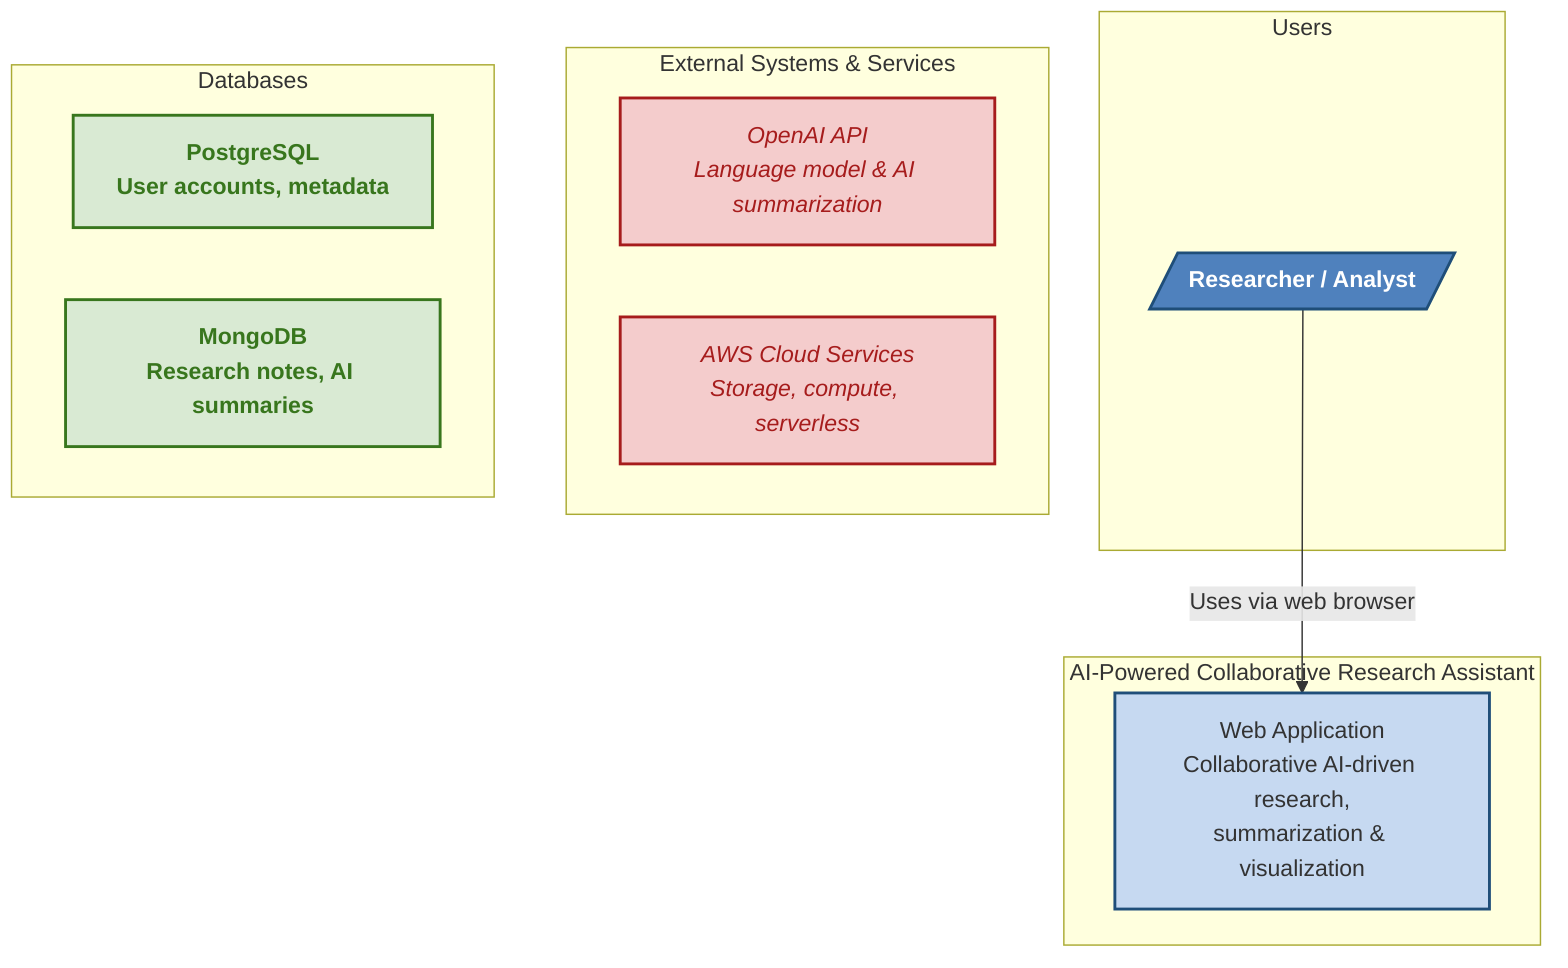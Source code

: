 flowchart TB
  %% Define styles
  classDef person fill:#4f81bd,stroke:#1f4e79,color:#fff,stroke-width:2px,font-weight:bold
  classDef system fill:#c6d9f1,stroke:#1f4e79,stroke-width:2px
  classDef external fill:#f4cccc,stroke:#a61c1c,color:#a61c1c,stroke-width:2px,font-style:italic
  classDef database fill:#d9ead3,stroke:#38761d,color:#38761d,stroke-width:2px,font-weight:bold

  %% User
  subgraph userGroup["Users"]
    user[/"Researcher / Analyst"/]
  end
  class user person

  %% Main System
  subgraph mainSystem["AI-Powered Collaborative Research Assistant"]
    app["Web Application\nCollaborative AI-driven research,\nsummarization & visualization"]
  end
  class app system

  %% External Systems
  subgraph externalSystems["External Systems & Services"]
    openai["OpenAI API\nLanguage model & AI summarization"]
    aws["AWS Cloud Services\nStorage, compute, serverless"]
  end
  class openai external
  class aws external

  %% Databases
  subgraph databases["Databases"]
    pg["PostgreSQL\nUser accounts, metadata"]
    mongo["MongoDB\nResearch notes, AI summaries"]
  end
  class pg database
  class mongo database

  %% Relationships
  user -->|Uses via web browser| app